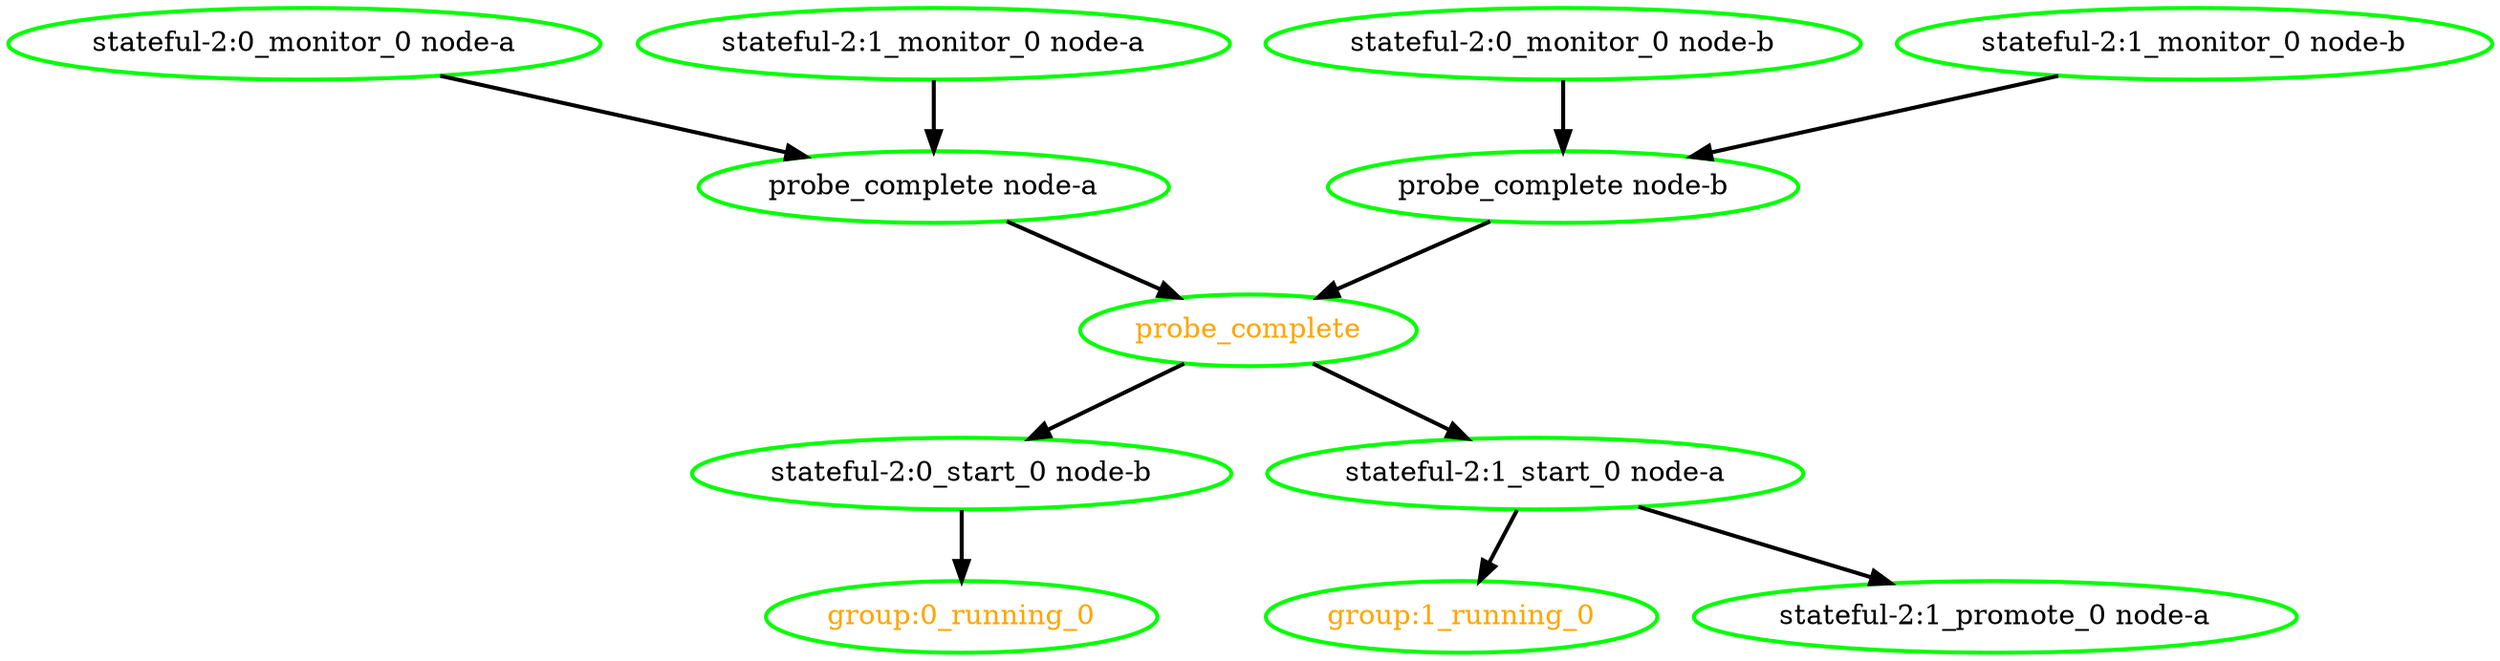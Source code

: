 digraph "g" {
"group:0_running_0" [ style=bold color="green" fontcolor="orange"  ]
"group:1_running_0" [ style=bold color="green" fontcolor="orange"  ]
"probe_complete node-a" -> "probe_complete" [ style = bold]
"probe_complete node-a" [ style=bold color="green" fontcolor="black"  ]
"probe_complete node-b" -> "probe_complete" [ style = bold]
"probe_complete node-b" [ style=bold color="green" fontcolor="black"  ]
"probe_complete" -> "stateful-2:0_start_0 node-b" [ style = bold]
"probe_complete" -> "stateful-2:1_start_0 node-a" [ style = bold]
"probe_complete" [ style=bold color="green" fontcolor="orange"  ]
"stateful-2:0_monitor_0 node-a" -> "probe_complete node-a" [ style = bold]
"stateful-2:0_monitor_0 node-a" [ style=bold color="green" fontcolor="black"  ]
"stateful-2:0_monitor_0 node-b" -> "probe_complete node-b" [ style = bold]
"stateful-2:0_monitor_0 node-b" [ style=bold color="green" fontcolor="black"  ]
"stateful-2:0_start_0 node-b" -> "group:0_running_0" [ style = bold]
"stateful-2:0_start_0 node-b" [ style=bold color="green" fontcolor="black"  ]
"stateful-2:1_monitor_0 node-a" -> "probe_complete node-a" [ style = bold]
"stateful-2:1_monitor_0 node-a" [ style=bold color="green" fontcolor="black"  ]
"stateful-2:1_monitor_0 node-b" -> "probe_complete node-b" [ style = bold]
"stateful-2:1_monitor_0 node-b" [ style=bold color="green" fontcolor="black"  ]
"stateful-2:1_promote_0 node-a" [ style=bold color="green" fontcolor="black"  ]
"stateful-2:1_start_0 node-a" -> "group:1_running_0" [ style = bold]
"stateful-2:1_start_0 node-a" -> "stateful-2:1_promote_0 node-a" [ style = bold]
"stateful-2:1_start_0 node-a" [ style=bold color="green" fontcolor="black"  ]
}

